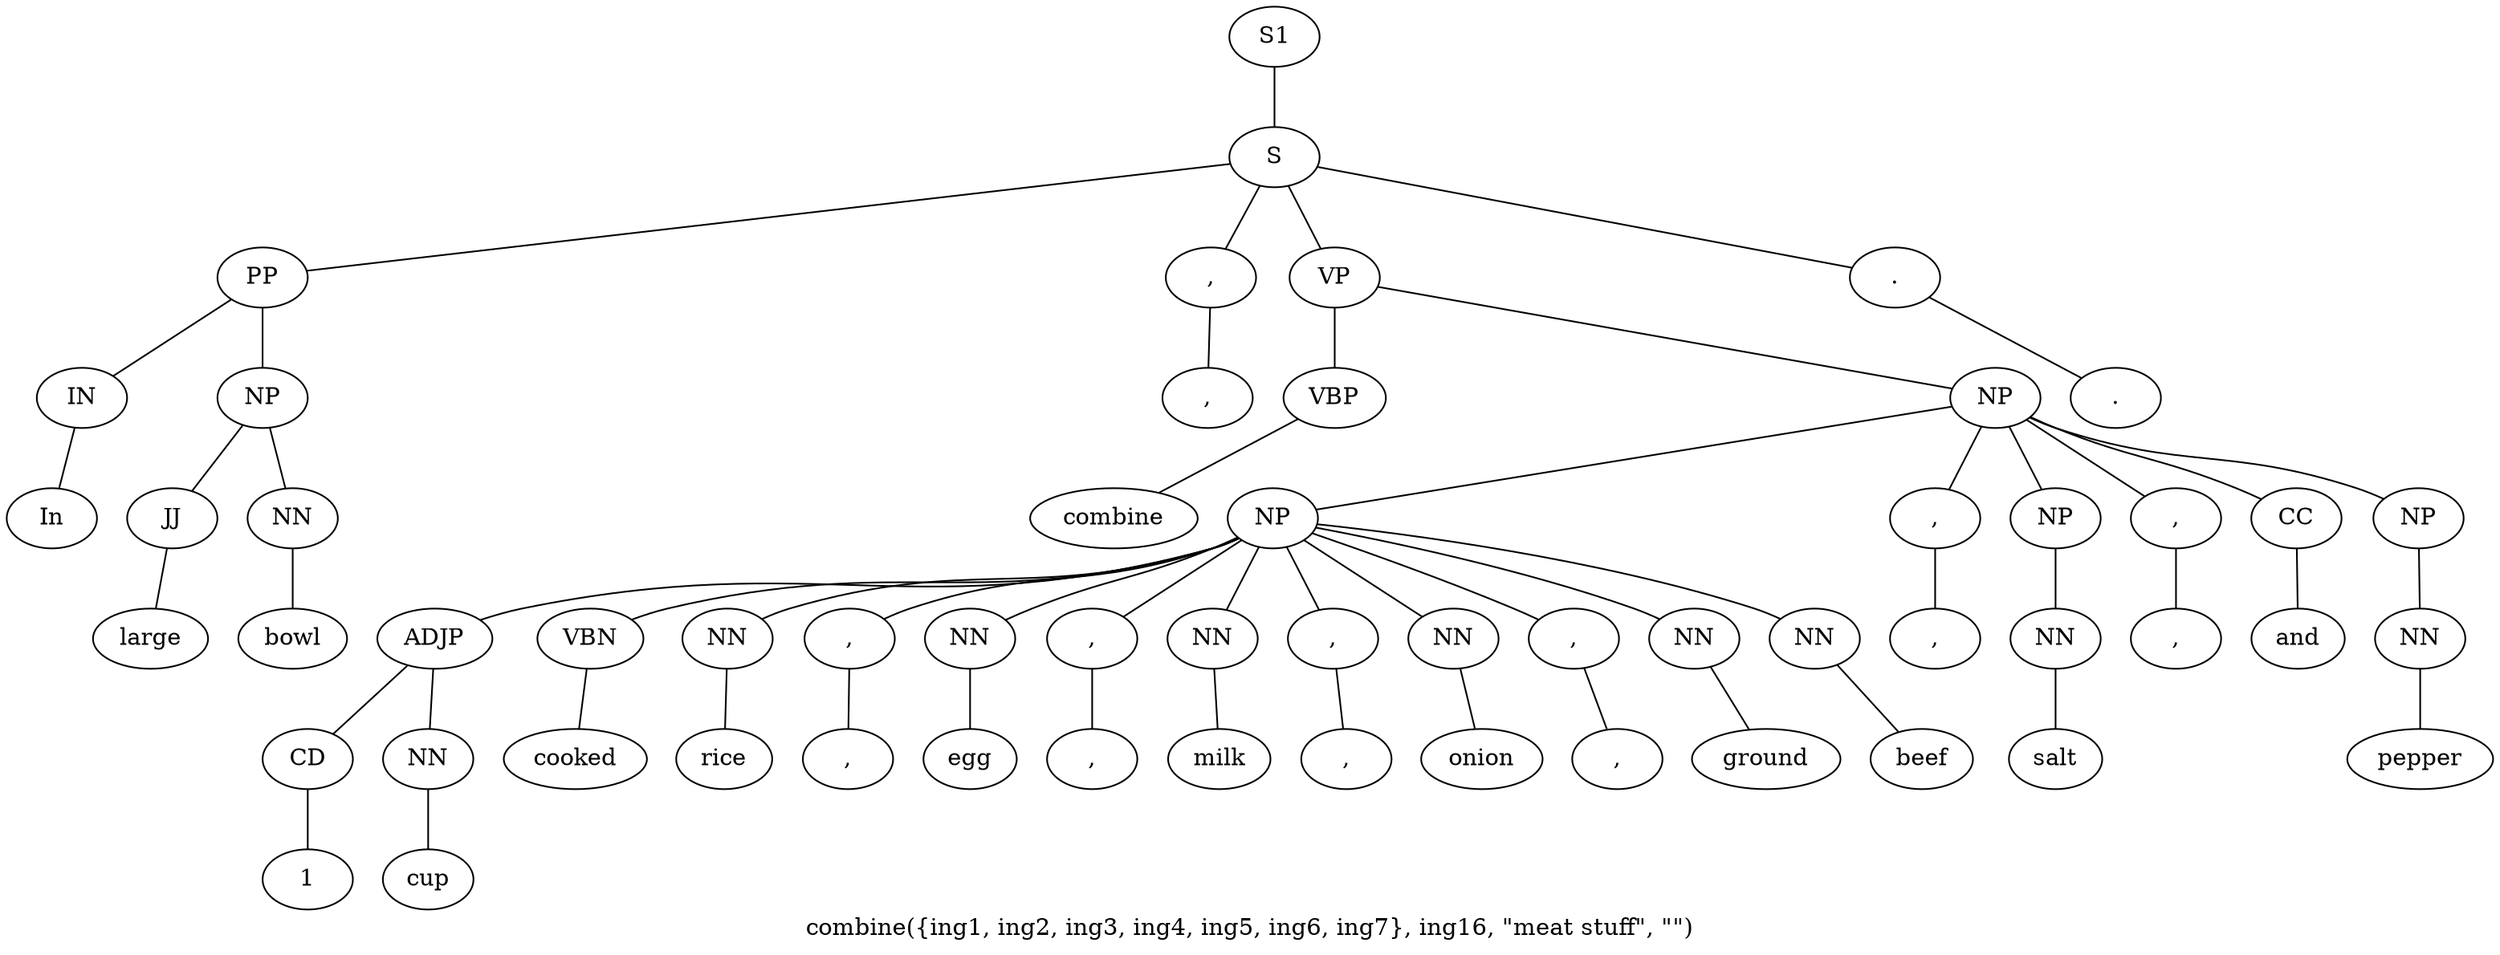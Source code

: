graph SyntaxGraph {
	label = "combine({ing1, ing2, ing3, ing4, ing5, ing6, ing7}, ing16, \"meat stuff\", \"\")";
	Node0 [label="S1"];
	Node1 [label="S"];
	Node2 [label="PP"];
	Node3 [label="IN"];
	Node4 [label="In"];
	Node5 [label="NP"];
	Node6 [label="JJ"];
	Node7 [label="large"];
	Node8 [label="NN"];
	Node9 [label="bowl"];
	Node10 [label=","];
	Node11 [label=","];
	Node12 [label="VP"];
	Node13 [label="VBP"];
	Node14 [label="combine"];
	Node15 [label="NP"];
	Node16 [label="NP"];
	Node17 [label="ADJP"];
	Node18 [label="CD"];
	Node19 [label="1"];
	Node20 [label="NN"];
	Node21 [label="cup"];
	Node22 [label="VBN"];
	Node23 [label="cooked"];
	Node24 [label="NN"];
	Node25 [label="rice"];
	Node26 [label=","];
	Node27 [label=","];
	Node28 [label="NN"];
	Node29 [label="egg"];
	Node30 [label=","];
	Node31 [label=","];
	Node32 [label="NN"];
	Node33 [label="milk"];
	Node34 [label=","];
	Node35 [label=","];
	Node36 [label="NN"];
	Node37 [label="onion"];
	Node38 [label=","];
	Node39 [label=","];
	Node40 [label="NN"];
	Node41 [label="ground"];
	Node42 [label="NN"];
	Node43 [label="beef"];
	Node44 [label=","];
	Node45 [label=","];
	Node46 [label="NP"];
	Node47 [label="NN"];
	Node48 [label="salt"];
	Node49 [label=","];
	Node50 [label=","];
	Node51 [label="CC"];
	Node52 [label="and"];
	Node53 [label="NP"];
	Node54 [label="NN"];
	Node55 [label="pepper"];
	Node56 [label="."];
	Node57 [label="."];

	Node0 -- Node1;
	Node1 -- Node2;
	Node1 -- Node10;
	Node1 -- Node12;
	Node1 -- Node56;
	Node2 -- Node3;
	Node2 -- Node5;
	Node3 -- Node4;
	Node5 -- Node6;
	Node5 -- Node8;
	Node6 -- Node7;
	Node8 -- Node9;
	Node10 -- Node11;
	Node12 -- Node13;
	Node12 -- Node15;
	Node13 -- Node14;
	Node15 -- Node16;
	Node15 -- Node44;
	Node15 -- Node46;
	Node15 -- Node49;
	Node15 -- Node51;
	Node15 -- Node53;
	Node16 -- Node17;
	Node16 -- Node22;
	Node16 -- Node24;
	Node16 -- Node26;
	Node16 -- Node28;
	Node16 -- Node30;
	Node16 -- Node32;
	Node16 -- Node34;
	Node16 -- Node36;
	Node16 -- Node38;
	Node16 -- Node40;
	Node16 -- Node42;
	Node17 -- Node18;
	Node17 -- Node20;
	Node18 -- Node19;
	Node20 -- Node21;
	Node22 -- Node23;
	Node24 -- Node25;
	Node26 -- Node27;
	Node28 -- Node29;
	Node30 -- Node31;
	Node32 -- Node33;
	Node34 -- Node35;
	Node36 -- Node37;
	Node38 -- Node39;
	Node40 -- Node41;
	Node42 -- Node43;
	Node44 -- Node45;
	Node46 -- Node47;
	Node47 -- Node48;
	Node49 -- Node50;
	Node51 -- Node52;
	Node53 -- Node54;
	Node54 -- Node55;
	Node56 -- Node57;
}
